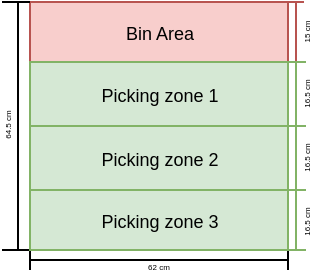 <mxfile version="21.6.5" type="device" pages="2">
  <diagram name="Page-1" id="4XE-v6jMnFc_ljHCzBoy">
    <mxGraphModel dx="1886" dy="975" grid="1" gridSize="1" guides="1" tooltips="1" connect="1" arrows="1" fold="1" page="0" pageScale="1" pageWidth="827" pageHeight="1169" math="0" shadow="0">
      <root>
        <mxCell id="0" />
        <mxCell id="1" parent="0" />
        <mxCell id="23I9vPH3P91scnjyrGkq-2" value="" style="rounded=0;whiteSpace=wrap;html=1;fillColor=#f5f5f5;fontColor=#333333;strokeColor=#666666;points=[[0,0,0,0,0],[0,0.25,0,0,0],[0,0.5,0,0,0],[0,0.75,0,0,0],[0,1,0,0,0],[0.25,0,0,0,0],[0.25,1,0,0,0],[0.5,0,0,0,0],[0.5,1,0,0,0],[0.75,0,0,0,0],[0.75,1,0,0,0],[1,0,0,0,0],[1,0.25,0,0,0],[1,0.5,0,0,0],[1,0.75,0,0,0],[1,1,0,0,0]];imageWidth=24;" parent="1" vertex="1">
          <mxGeometry x="58" y="2" width="129" height="124" as="geometry" />
        </mxCell>
        <mxCell id="23I9vPH3P91scnjyrGkq-3" value="" style="rounded=0;whiteSpace=wrap;html=1;fillColor=#f8cecc;strokeColor=#b85450;" parent="1" vertex="1">
          <mxGeometry x="58" y="2" width="129" height="30" as="geometry" />
        </mxCell>
        <mxCell id="23I9vPH3P91scnjyrGkq-9" value="" style="endArrow=none;html=1;rounded=0;startSize=14;endSize=14;sourcePerimeterSpacing=8;targetPerimeterSpacing=8;curved=1;entryX=0;entryY=0;entryDx=0;entryDy=0;" parent="1" target="23I9vPH3P91scnjyrGkq-3" edge="1">
          <mxGeometry width="50" height="50" relative="1" as="geometry">
            <mxPoint x="44" y="2" as="sourcePoint" />
            <mxPoint x="131" y="28" as="targetPoint" />
          </mxGeometry>
        </mxCell>
        <mxCell id="23I9vPH3P91scnjyrGkq-15" value="" style="endArrow=none;html=1;rounded=0;startSize=14;endSize=14;sourcePerimeterSpacing=8;targetPerimeterSpacing=8;curved=1;entryX=0;entryY=0;entryDx=0;entryDy=0;" parent="1" edge="1">
          <mxGeometry width="50" height="50" relative="1" as="geometry">
            <mxPoint x="44" y="126" as="sourcePoint" />
            <mxPoint x="58" y="126" as="targetPoint" />
          </mxGeometry>
        </mxCell>
        <mxCell id="23I9vPH3P91scnjyrGkq-16" value="" style="endArrow=none;html=1;rounded=0;startSize=14;endSize=14;sourcePerimeterSpacing=8;targetPerimeterSpacing=8;curved=1;" parent="1" edge="1">
          <mxGeometry width="50" height="50" relative="1" as="geometry">
            <mxPoint x="58" y="126" as="sourcePoint" />
            <mxPoint x="58" y="136" as="targetPoint" />
          </mxGeometry>
        </mxCell>
        <mxCell id="23I9vPH3P91scnjyrGkq-17" value="" style="endArrow=none;html=1;rounded=0;startSize=14;endSize=14;sourcePerimeterSpacing=8;targetPerimeterSpacing=8;curved=1;" parent="1" edge="1">
          <mxGeometry width="50" height="50" relative="1" as="geometry">
            <mxPoint x="187" y="126" as="sourcePoint" />
            <mxPoint x="187" y="136" as="targetPoint" />
          </mxGeometry>
        </mxCell>
        <mxCell id="23I9vPH3P91scnjyrGkq-19" value="" style="endArrow=none;html=1;rounded=0;startSize=14;endSize=14;sourcePerimeterSpacing=8;targetPerimeterSpacing=8;curved=1;" parent="1" edge="1">
          <mxGeometry width="50" height="50" relative="1" as="geometry">
            <mxPoint x="52" y="126" as="sourcePoint" />
            <mxPoint x="52" y="2" as="targetPoint" />
          </mxGeometry>
        </mxCell>
        <mxCell id="23I9vPH3P91scnjyrGkq-20" value="" style="endArrow=none;html=1;rounded=0;startSize=14;endSize=14;sourcePerimeterSpacing=8;targetPerimeterSpacing=8;curved=1;" parent="1" edge="1">
          <mxGeometry width="50" height="50" relative="1" as="geometry">
            <mxPoint x="58" y="131" as="sourcePoint" />
            <mxPoint x="187" y="131" as="targetPoint" />
          </mxGeometry>
        </mxCell>
        <mxCell id="23I9vPH3P91scnjyrGkq-21" value="62 cm" style="text;html=1;strokeColor=none;fillColor=none;align=center;verticalAlign=middle;whiteSpace=wrap;rounded=0;fontSize=4;" parent="1" vertex="1">
          <mxGeometry x="115.25" y="131" width="14.5" height="7" as="geometry" />
        </mxCell>
        <mxCell id="23I9vPH3P91scnjyrGkq-22" value="64.5 cm" style="text;html=1;strokeColor=none;fillColor=none;align=center;verticalAlign=middle;whiteSpace=wrap;rounded=0;fontSize=4;rotation=-90;" parent="1" vertex="1">
          <mxGeometry x="36.5" y="60.5" width="21.5" height="7" as="geometry" />
        </mxCell>
        <mxCell id="23I9vPH3P91scnjyrGkq-23" value="&lt;font style=&quot;font-size: 9px;&quot;&gt;Bin Area&lt;/font&gt;" style="text;html=1;strokeColor=none;fillColor=none;align=center;verticalAlign=middle;whiteSpace=wrap;rounded=0;" parent="1" vertex="1">
          <mxGeometry x="92.5" y="2" width="60" height="30" as="geometry" />
        </mxCell>
        <mxCell id="23I9vPH3P91scnjyrGkq-24" value="" style="endArrow=none;html=1;rounded=0;startSize=14;endSize=14;sourcePerimeterSpacing=8;targetPerimeterSpacing=8;curved=1;exitX=1;exitY=0;exitDx=0;exitDy=0;fillColor=#f8cecc;strokeColor=#b85450;" parent="1" source="23I9vPH3P91scnjyrGkq-3" edge="1">
          <mxGeometry width="50" height="50" relative="1" as="geometry">
            <mxPoint x="188" y="127" as="sourcePoint" />
            <mxPoint x="195" y="2" as="targetPoint" />
          </mxGeometry>
        </mxCell>
        <mxCell id="23I9vPH3P91scnjyrGkq-25" value="" style="endArrow=none;html=1;rounded=0;startSize=14;endSize=14;sourcePerimeterSpacing=8;targetPerimeterSpacing=8;curved=1;exitX=1;exitY=1;exitDx=0;exitDy=0;fillColor=#f8cecc;strokeColor=#b85450;" parent="1" source="23I9vPH3P91scnjyrGkq-3" edge="1">
          <mxGeometry width="50" height="50" relative="1" as="geometry">
            <mxPoint x="188" y="3" as="sourcePoint" />
            <mxPoint x="196" y="32" as="targetPoint" />
          </mxGeometry>
        </mxCell>
        <mxCell id="23I9vPH3P91scnjyrGkq-26" value="" style="endArrow=none;html=1;rounded=0;startSize=14;endSize=14;sourcePerimeterSpacing=8;targetPerimeterSpacing=8;curved=1;fillColor=#f8cecc;strokeColor=#b85450;" parent="1" edge="1">
          <mxGeometry width="50" height="50" relative="1" as="geometry">
            <mxPoint x="191" y="32" as="sourcePoint" />
            <mxPoint x="191" y="2" as="targetPoint" />
          </mxGeometry>
        </mxCell>
        <mxCell id="23I9vPH3P91scnjyrGkq-27" value="15 cm" style="text;html=1;strokeColor=none;fillColor=none;align=center;verticalAlign=middle;whiteSpace=wrap;rounded=0;fontSize=4;rotation=-90;" parent="1" vertex="1">
          <mxGeometry x="187" y="13.5" width="19.5" height="7" as="geometry" />
        </mxCell>
        <mxCell id="23I9vPH3P91scnjyrGkq-28" value="" style="rounded=0;whiteSpace=wrap;html=1;fillColor=#d5e8d4;strokeColor=#82b366;" parent="1" vertex="1">
          <mxGeometry x="58" y="32" width="129" height="32" as="geometry" />
        </mxCell>
        <mxCell id="23I9vPH3P91scnjyrGkq-31" value="" style="rounded=0;whiteSpace=wrap;html=1;fillColor=#d5e8d4;strokeColor=#82b366;" parent="1" vertex="1">
          <mxGeometry x="58" y="64" width="129" height="32" as="geometry" />
        </mxCell>
        <mxCell id="23I9vPH3P91scnjyrGkq-32" value="" style="rounded=0;whiteSpace=wrap;html=1;fillColor=#d5e8d4;strokeColor=#82b366;" parent="1" vertex="1">
          <mxGeometry x="58" y="96" width="129" height="30" as="geometry" />
        </mxCell>
        <mxCell id="23I9vPH3P91scnjyrGkq-33" value="&lt;font style=&quot;font-size: 9px;&quot;&gt;Picking zone 1&lt;/font&gt;" style="text;html=1;strokeColor=none;fillColor=none;align=center;verticalAlign=middle;whiteSpace=wrap;rounded=0;" parent="1" vertex="1">
          <mxGeometry x="91.5" y="33" width="62" height="30" as="geometry" />
        </mxCell>
        <mxCell id="23I9vPH3P91scnjyrGkq-34" value="&lt;font style=&quot;font-size: 9px;&quot;&gt;Picking zone 2&lt;/font&gt;" style="text;html=1;strokeColor=none;fillColor=none;align=center;verticalAlign=middle;whiteSpace=wrap;rounded=0;" parent="1" vertex="1">
          <mxGeometry x="91.5" y="64" width="62" height="32" as="geometry" />
        </mxCell>
        <mxCell id="23I9vPH3P91scnjyrGkq-35" value="&lt;font style=&quot;font-size: 9px;&quot;&gt;Picking zone 3&lt;/font&gt;" style="text;html=1;strokeColor=none;fillColor=none;align=center;verticalAlign=middle;whiteSpace=wrap;rounded=0;" parent="1" vertex="1">
          <mxGeometry x="91.5" y="95" width="62" height="32" as="geometry" />
        </mxCell>
        <mxCell id="23I9vPH3P91scnjyrGkq-36" value="" style="endArrow=none;html=1;rounded=0;startSize=14;endSize=14;sourcePerimeterSpacing=8;targetPerimeterSpacing=8;curved=1;exitX=1;exitY=1;exitDx=0;exitDy=0;fillColor=#d5e8d4;strokeColor=#82b366;" parent="1" edge="1">
          <mxGeometry width="50" height="50" relative="1" as="geometry">
            <mxPoint x="187" y="32" as="sourcePoint" />
            <mxPoint x="196" y="32" as="targetPoint" />
          </mxGeometry>
        </mxCell>
        <mxCell id="23I9vPH3P91scnjyrGkq-37" value="" style="endArrow=none;html=1;rounded=0;startSize=14;endSize=14;sourcePerimeterSpacing=8;targetPerimeterSpacing=8;curved=1;exitX=1;exitY=1;exitDx=0;exitDy=0;fillColor=#d5e8d4;strokeColor=#82b366;" parent="1" edge="1">
          <mxGeometry width="50" height="50" relative="1" as="geometry">
            <mxPoint x="187" y="64" as="sourcePoint" />
            <mxPoint x="196" y="64" as="targetPoint" />
          </mxGeometry>
        </mxCell>
        <mxCell id="23I9vPH3P91scnjyrGkq-38" value="16.5 cm" style="text;html=1;strokeColor=none;fillColor=none;align=center;verticalAlign=middle;whiteSpace=wrap;rounded=0;fontSize=4;rotation=-90;" parent="1" vertex="1">
          <mxGeometry x="187" y="44.5" width="19.5" height="7" as="geometry" />
        </mxCell>
        <mxCell id="23I9vPH3P91scnjyrGkq-39" value="" style="endArrow=none;html=1;rounded=0;startSize=14;endSize=14;sourcePerimeterSpacing=8;targetPerimeterSpacing=8;curved=1;fillColor=#d5e8d4;strokeColor=#82b366;" parent="1" edge="1">
          <mxGeometry width="50" height="50" relative="1" as="geometry">
            <mxPoint x="191" y="64" as="sourcePoint" />
            <mxPoint x="191" y="32" as="targetPoint" />
          </mxGeometry>
        </mxCell>
        <mxCell id="23I9vPH3P91scnjyrGkq-40" value="" style="endArrow=none;html=1;rounded=0;startSize=14;endSize=14;sourcePerimeterSpacing=8;targetPerimeterSpacing=8;curved=1;exitX=1;exitY=1;exitDx=0;exitDy=0;fillColor=#f8cecc;strokeColor=#b85450;" parent="1" edge="1">
          <mxGeometry width="50" height="50" relative="1" as="geometry">
            <mxPoint x="187" y="64" as="sourcePoint" />
            <mxPoint x="196" y="64" as="targetPoint" />
          </mxGeometry>
        </mxCell>
        <mxCell id="23I9vPH3P91scnjyrGkq-41" value="" style="endArrow=none;html=1;rounded=0;startSize=14;endSize=14;sourcePerimeterSpacing=8;targetPerimeterSpacing=8;curved=1;exitX=1;exitY=1;exitDx=0;exitDy=0;fillColor=#d5e8d4;strokeColor=#82b366;" parent="1" edge="1">
          <mxGeometry width="50" height="50" relative="1" as="geometry">
            <mxPoint x="187" y="64" as="sourcePoint" />
            <mxPoint x="196" y="64" as="targetPoint" />
          </mxGeometry>
        </mxCell>
        <mxCell id="23I9vPH3P91scnjyrGkq-42" value="" style="endArrow=none;html=1;rounded=0;startSize=14;endSize=14;sourcePerimeterSpacing=8;targetPerimeterSpacing=8;curved=1;exitX=1;exitY=1;exitDx=0;exitDy=0;fillColor=#d5e8d4;strokeColor=#82b366;" parent="1" edge="1">
          <mxGeometry width="50" height="50" relative="1" as="geometry">
            <mxPoint x="187" y="96" as="sourcePoint" />
            <mxPoint x="196" y="96" as="targetPoint" />
          </mxGeometry>
        </mxCell>
        <mxCell id="23I9vPH3P91scnjyrGkq-43" value="16.5 cm" style="text;html=1;strokeColor=none;fillColor=none;align=center;verticalAlign=middle;whiteSpace=wrap;rounded=0;fontSize=4;rotation=-90;" parent="1" vertex="1">
          <mxGeometry x="187" y="76.5" width="19.5" height="7" as="geometry" />
        </mxCell>
        <mxCell id="23I9vPH3P91scnjyrGkq-44" value="" style="endArrow=none;html=1;rounded=0;startSize=14;endSize=14;sourcePerimeterSpacing=8;targetPerimeterSpacing=8;curved=1;fillColor=#d5e8d4;strokeColor=#82b366;" parent="1" edge="1">
          <mxGeometry width="50" height="50" relative="1" as="geometry">
            <mxPoint x="191" y="96" as="sourcePoint" />
            <mxPoint x="191" y="64" as="targetPoint" />
          </mxGeometry>
        </mxCell>
        <mxCell id="23I9vPH3P91scnjyrGkq-45" value="" style="endArrow=none;html=1;rounded=0;startSize=14;endSize=14;sourcePerimeterSpacing=8;targetPerimeterSpacing=8;curved=1;exitX=1;exitY=1;exitDx=0;exitDy=0;fillColor=#f8cecc;strokeColor=#b85450;" parent="1" edge="1">
          <mxGeometry width="50" height="50" relative="1" as="geometry">
            <mxPoint x="187" y="96" as="sourcePoint" />
            <mxPoint x="196" y="96" as="targetPoint" />
          </mxGeometry>
        </mxCell>
        <mxCell id="23I9vPH3P91scnjyrGkq-46" value="" style="endArrow=none;html=1;rounded=0;startSize=14;endSize=14;sourcePerimeterSpacing=8;targetPerimeterSpacing=8;curved=1;exitX=1;exitY=1;exitDx=0;exitDy=0;fillColor=#d5e8d4;strokeColor=#82b366;" parent="1" edge="1">
          <mxGeometry width="50" height="50" relative="1" as="geometry">
            <mxPoint x="187" y="96" as="sourcePoint" />
            <mxPoint x="196" y="96" as="targetPoint" />
          </mxGeometry>
        </mxCell>
        <mxCell id="23I9vPH3P91scnjyrGkq-47" value="" style="endArrow=none;html=1;rounded=0;startSize=14;endSize=14;sourcePerimeterSpacing=8;targetPerimeterSpacing=8;curved=1;exitX=1;exitY=1;exitDx=0;exitDy=0;fillColor=#d5e8d4;strokeColor=#82b366;" parent="1" edge="1">
          <mxGeometry width="50" height="50" relative="1" as="geometry">
            <mxPoint x="187" y="126" as="sourcePoint" />
            <mxPoint x="196" y="126" as="targetPoint" />
          </mxGeometry>
        </mxCell>
        <mxCell id="23I9vPH3P91scnjyrGkq-48" value="16.5 cm" style="text;html=1;strokeColor=none;fillColor=none;align=center;verticalAlign=middle;whiteSpace=wrap;rounded=0;fontSize=4;rotation=-90;" parent="1" vertex="1">
          <mxGeometry x="187" y="108.5" width="19.5" height="7" as="geometry" />
        </mxCell>
        <mxCell id="23I9vPH3P91scnjyrGkq-49" value="" style="endArrow=none;html=1;rounded=0;startSize=14;endSize=14;sourcePerimeterSpacing=8;targetPerimeterSpacing=8;curved=1;fillColor=#d5e8d4;strokeColor=#82b366;" parent="1" edge="1">
          <mxGeometry width="50" height="50" relative="1" as="geometry">
            <mxPoint x="191" y="126" as="sourcePoint" />
            <mxPoint x="191" y="96" as="targetPoint" />
          </mxGeometry>
        </mxCell>
      </root>
    </mxGraphModel>
  </diagram>
  <diagram id="eqH5Y5gORCayxfjRNypP" name="Page-2">
    <mxGraphModel dx="2286" dy="1375" grid="1" gridSize="10" guides="1" tooltips="1" connect="1" arrows="1" fold="1" page="0" pageScale="1" pageWidth="827" pageHeight="1169" math="0" shadow="0">
      <root>
        <mxCell id="0" />
        <mxCell id="1" parent="0" />
        <mxCell id="DrA3ayWi2htFQnahrtXy-1" value="Conf. 1" style="text;html=1;strokeColor=none;fillColor=none;align=center;verticalAlign=middle;whiteSpace=wrap;rounded=0;fontSize=20;" parent="1" vertex="1">
          <mxGeometry x="-304" y="-157" width="96" height="30" as="geometry" />
        </mxCell>
        <mxCell id="DrA3ayWi2htFQnahrtXy-2" value="" style="whiteSpace=wrap;html=1;aspect=fixed;fillColor=#fff2cc;strokeColor=#d6b656;" parent="1" vertex="1">
          <mxGeometry x="-172" y="-177" width="70" height="70" as="geometry" />
        </mxCell>
        <mxCell id="DrA3ayWi2htFQnahrtXy-3" value="" style="whiteSpace=wrap;html=1;aspect=fixed;fillColor=#f8cecc;strokeColor=#b85450;" parent="1" vertex="1">
          <mxGeometry x="-42" y="-177" width="70" height="70" as="geometry" />
        </mxCell>
        <mxCell id="DrA3ayWi2htFQnahrtXy-4" value="" style="whiteSpace=wrap;html=1;aspect=fixed;fillColor=#dae8fc;strokeColor=#6c8ebf;" parent="1" vertex="1">
          <mxGeometry x="83" y="-177" width="70" height="70" as="geometry" />
        </mxCell>
        <mxCell id="DrA3ayWi2htFQnahrtXy-5" value="" style="whiteSpace=wrap;html=1;aspect=fixed;fillColor=#d5e8d4;strokeColor=#82b366;" parent="1" vertex="1">
          <mxGeometry x="212" y="-177" width="70" height="70" as="geometry" />
        </mxCell>
        <mxCell id="DrA3ayWi2htFQnahrtXy-6" value="" style="endArrow=none;html=1;rounded=0;startSize=14;endSize=14;sourcePerimeterSpacing=8;targetPerimeterSpacing=8;curved=1;exitX=1;exitY=0.5;exitDx=0;exitDy=0;entryX=0;entryY=0.5;entryDx=0;entryDy=0;" parent="1" source="DrA3ayWi2htFQnahrtXy-2" target="DrA3ayWi2htFQnahrtXy-3" edge="1">
          <mxGeometry width="50" height="50" relative="1" as="geometry">
            <mxPoint x="175" y="225" as="sourcePoint" />
            <mxPoint x="225" y="175" as="targetPoint" />
          </mxGeometry>
        </mxCell>
        <mxCell id="DrA3ayWi2htFQnahrtXy-7" value="15 cm" style="text;html=1;strokeColor=none;fillColor=none;align=center;verticalAlign=middle;whiteSpace=wrap;rounded=0;fontSize=20;" parent="1" vertex="1">
          <mxGeometry x="-104" y="-180" width="53" height="30" as="geometry" />
        </mxCell>
        <mxCell id="DrA3ayWi2htFQnahrtXy-9" value="" style="whiteSpace=wrap;html=1;aspect=fixed;fillColor=#fff2cc;strokeColor=#d6b656;" parent="1" vertex="1">
          <mxGeometry x="-172" y="15" width="70" height="70" as="geometry" />
        </mxCell>
        <mxCell id="DrA3ayWi2htFQnahrtXy-10" value="" style="whiteSpace=wrap;html=1;aspect=fixed;fillColor=#f8cecc;strokeColor=#b85450;" parent="1" vertex="1">
          <mxGeometry x="-42" y="-56" width="70" height="70" as="geometry" />
        </mxCell>
        <mxCell id="DrA3ayWi2htFQnahrtXy-11" value="" style="whiteSpace=wrap;html=1;aspect=fixed;fillColor=#dae8fc;strokeColor=#6c8ebf;" parent="1" vertex="1">
          <mxGeometry x="83" y="-55" width="70" height="70" as="geometry" />
        </mxCell>
        <mxCell id="DrA3ayWi2htFQnahrtXy-12" value="" style="whiteSpace=wrap;html=1;aspect=fixed;fillColor=#d5e8d4;strokeColor=#82b366;" parent="1" vertex="1">
          <mxGeometry x="212" y="14" width="70" height="70" as="geometry" />
        </mxCell>
        <mxCell id="DrA3ayWi2htFQnahrtXy-22" value="Conf. 2" style="text;html=1;strokeColor=none;fillColor=none;align=center;verticalAlign=middle;whiteSpace=wrap;rounded=0;fontSize=20;" parent="1" vertex="1">
          <mxGeometry x="-304" y="34" width="96" height="30" as="geometry" />
        </mxCell>
        <mxCell id="DrA3ayWi2htFQnahrtXy-23" value="" style="whiteSpace=wrap;html=1;aspect=fixed;fillColor=#fff2cc;strokeColor=#d6b656;" parent="1" vertex="1">
          <mxGeometry x="-172" y="175" width="70" height="70" as="geometry" />
        </mxCell>
        <mxCell id="DrA3ayWi2htFQnahrtXy-24" value="" style="whiteSpace=wrap;html=1;aspect=fixed;fillColor=#f8cecc;strokeColor=#b85450;" parent="1" vertex="1">
          <mxGeometry x="-42" y="245" width="70" height="70" as="geometry" />
        </mxCell>
        <mxCell id="DrA3ayWi2htFQnahrtXy-25" value="" style="whiteSpace=wrap;html=1;aspect=fixed;fillColor=#dae8fc;strokeColor=#6c8ebf;" parent="1" vertex="1">
          <mxGeometry x="83" y="245" width="70" height="70" as="geometry" />
        </mxCell>
        <mxCell id="DrA3ayWi2htFQnahrtXy-26" value="" style="whiteSpace=wrap;html=1;aspect=fixed;fillColor=#d5e8d4;strokeColor=#82b366;" parent="1" vertex="1">
          <mxGeometry x="212" y="175" width="70" height="70" as="geometry" />
        </mxCell>
        <mxCell id="DrA3ayWi2htFQnahrtXy-27" value="Conf. 3" style="text;html=1;strokeColor=none;fillColor=none;align=center;verticalAlign=middle;whiteSpace=wrap;rounded=0;fontSize=20;" parent="1" vertex="1">
          <mxGeometry x="-304" y="195" width="96" height="30" as="geometry" />
        </mxCell>
        <mxCell id="DrA3ayWi2htFQnahrtXy-30" value="" style="endArrow=none;html=1;rounded=0;startSize=14;endSize=14;sourcePerimeterSpacing=8;targetPerimeterSpacing=8;curved=1;exitX=0;exitY=1;exitDx=0;exitDy=0;" parent="1" edge="1">
          <mxGeometry width="50" height="50" relative="1" as="geometry">
            <mxPoint x="-304" y="-80" as="sourcePoint" />
            <mxPoint x="920" y="-80" as="targetPoint" />
          </mxGeometry>
        </mxCell>
        <mxCell id="DrA3ayWi2htFQnahrtXy-31" value="" style="endArrow=none;html=1;rounded=0;startSize=14;endSize=14;sourcePerimeterSpacing=8;targetPerimeterSpacing=8;curved=1;exitX=0;exitY=1;exitDx=0;exitDy=0;" parent="1" edge="1">
          <mxGeometry width="50" height="50" relative="1" as="geometry">
            <mxPoint x="-304" y="128" as="sourcePoint" />
            <mxPoint x="920" y="128" as="targetPoint" />
          </mxGeometry>
        </mxCell>
        <mxCell id="DrA3ayWi2htFQnahrtXy-33" value="" style="endArrow=none;html=1;rounded=0;startSize=14;endSize=14;sourcePerimeterSpacing=8;targetPerimeterSpacing=8;curved=1;" parent="1" edge="1">
          <mxGeometry width="50" height="50" relative="1" as="geometry">
            <mxPoint x="304" y="-178" as="sourcePoint" />
            <mxPoint x="304" y="317" as="targetPoint" />
          </mxGeometry>
        </mxCell>
        <mxCell id="DrA3ayWi2htFQnahrtXy-34" value="Conf. 4" style="text;html=1;strokeColor=none;fillColor=none;align=center;verticalAlign=middle;whiteSpace=wrap;rounded=0;fontSize=20;" parent="1" vertex="1">
          <mxGeometry x="316" y="-156" width="96" height="30" as="geometry" />
        </mxCell>
        <mxCell id="DrA3ayWi2htFQnahrtXy-35" value="" style="whiteSpace=wrap;html=1;aspect=fixed;fillColor=#fff2cc;strokeColor=#d6b656;" parent="1" vertex="1">
          <mxGeometry x="480" y="-176" width="70" height="70" as="geometry" />
        </mxCell>
        <mxCell id="DrA3ayWi2htFQnahrtXy-36" value="" style="whiteSpace=wrap;html=1;aspect=fixed;fillColor=#f8cecc;strokeColor=#b85450;" parent="1" vertex="1">
          <mxGeometry x="578" y="-176" width="70" height="70" as="geometry" />
        </mxCell>
        <mxCell id="DrA3ayWi2htFQnahrtXy-37" value="" style="whiteSpace=wrap;html=1;aspect=fixed;fillColor=#dae8fc;strokeColor=#6c8ebf;" parent="1" vertex="1">
          <mxGeometry x="670" y="-176" width="70" height="70" as="geometry" />
        </mxCell>
        <mxCell id="DrA3ayWi2htFQnahrtXy-38" value="" style="whiteSpace=wrap;html=1;aspect=fixed;fillColor=#d5e8d4;strokeColor=#82b366;" parent="1" vertex="1">
          <mxGeometry x="762" y="-176" width="70" height="70" as="geometry" />
        </mxCell>
        <mxCell id="DrA3ayWi2htFQnahrtXy-39" value="" style="endArrow=none;html=1;rounded=0;startSize=14;endSize=14;sourcePerimeterSpacing=8;targetPerimeterSpacing=8;curved=1;exitX=1;exitY=0.5;exitDx=0;exitDy=0;entryX=0;entryY=0.5;entryDx=0;entryDy=0;" parent="1" source="DrA3ayWi2htFQnahrtXy-35" target="DrA3ayWi2htFQnahrtXy-36" edge="1">
          <mxGeometry width="50" height="50" relative="1" as="geometry">
            <mxPoint x="795" y="226" as="sourcePoint" />
            <mxPoint x="845" y="176" as="targetPoint" />
          </mxGeometry>
        </mxCell>
        <mxCell id="DrA3ayWi2htFQnahrtXy-41" value="" style="whiteSpace=wrap;html=1;aspect=fixed;fillColor=#fff2cc;strokeColor=#d6b656;" parent="1" vertex="1">
          <mxGeometry x="480" y="16" width="70" height="70" as="geometry" />
        </mxCell>
        <mxCell id="DrA3ayWi2htFQnahrtXy-42" value="" style="whiteSpace=wrap;html=1;aspect=fixed;fillColor=#f8cecc;strokeColor=#b85450;" parent="1" vertex="1">
          <mxGeometry x="578" y="-55" width="70" height="70" as="geometry" />
        </mxCell>
        <mxCell id="DrA3ayWi2htFQnahrtXy-43" value="" style="whiteSpace=wrap;html=1;aspect=fixed;fillColor=#dae8fc;strokeColor=#6c8ebf;" parent="1" vertex="1">
          <mxGeometry x="670" y="-54" width="70" height="70" as="geometry" />
        </mxCell>
        <mxCell id="DrA3ayWi2htFQnahrtXy-44" value="" style="whiteSpace=wrap;html=1;aspect=fixed;fillColor=#d5e8d4;strokeColor=#82b366;" parent="1" vertex="1">
          <mxGeometry x="762" y="14" width="70" height="70" as="geometry" />
        </mxCell>
        <mxCell id="DrA3ayWi2htFQnahrtXy-45" value="Conf. 5" style="text;html=1;strokeColor=none;fillColor=none;align=center;verticalAlign=middle;whiteSpace=wrap;rounded=0;fontSize=20;" parent="1" vertex="1">
          <mxGeometry x="316" y="35" width="96" height="30" as="geometry" />
        </mxCell>
        <mxCell id="DrA3ayWi2htFQnahrtXy-46" value="" style="whiteSpace=wrap;html=1;aspect=fixed;fillColor=#fff2cc;strokeColor=#d6b656;" parent="1" vertex="1">
          <mxGeometry x="480" y="175" width="70" height="70" as="geometry" />
        </mxCell>
        <mxCell id="DrA3ayWi2htFQnahrtXy-47" value="" style="whiteSpace=wrap;html=1;aspect=fixed;fillColor=#f8cecc;strokeColor=#b85450;" parent="1" vertex="1">
          <mxGeometry x="578" y="245" width="70" height="70" as="geometry" />
        </mxCell>
        <mxCell id="DrA3ayWi2htFQnahrtXy-48" value="" style="whiteSpace=wrap;html=1;aspect=fixed;fillColor=#dae8fc;strokeColor=#6c8ebf;" parent="1" vertex="1">
          <mxGeometry x="670" y="245" width="70" height="70" as="geometry" />
        </mxCell>
        <mxCell id="DrA3ayWi2htFQnahrtXy-49" value="" style="whiteSpace=wrap;html=1;aspect=fixed;fillColor=#d5e8d4;strokeColor=#82b366;" parent="1" vertex="1">
          <mxGeometry x="762" y="175" width="70" height="70" as="geometry" />
        </mxCell>
        <mxCell id="DrA3ayWi2htFQnahrtXy-50" value="Conf. 6" style="text;html=1;strokeColor=none;fillColor=none;align=center;verticalAlign=middle;whiteSpace=wrap;rounded=0;fontSize=20;" parent="1" vertex="1">
          <mxGeometry x="320" y="195" width="96" height="30" as="geometry" />
        </mxCell>
        <mxCell id="k6wOGPnIjTY5Ajncwbq0-1" value="5&lt;br&gt;cm" style="text;html=1;strokeColor=none;fillColor=none;align=center;verticalAlign=middle;whiteSpace=wrap;rounded=0;fontSize=20;" vertex="1" parent="1">
          <mxGeometry x="553" y="-178" width="23" height="30" as="geometry" />
        </mxCell>
      </root>
    </mxGraphModel>
  </diagram>
</mxfile>
